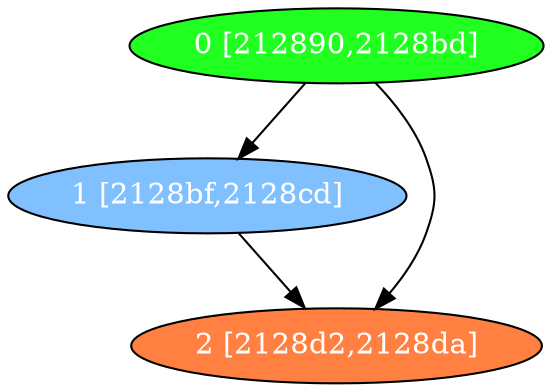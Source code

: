 diGraph libnss3{
	libnss3_0  [style=filled fillcolor="#20FF20" fontcolor="#ffffff" shape=oval label="0 [212890,2128bd]"]
	libnss3_1  [style=filled fillcolor="#80C0FF" fontcolor="#ffffff" shape=oval label="1 [2128bf,2128cd]"]
	libnss3_2  [style=filled fillcolor="#FF8040" fontcolor="#ffffff" shape=oval label="2 [2128d2,2128da]"]

	libnss3_0 -> libnss3_1
	libnss3_0 -> libnss3_2
	libnss3_1 -> libnss3_2
}
